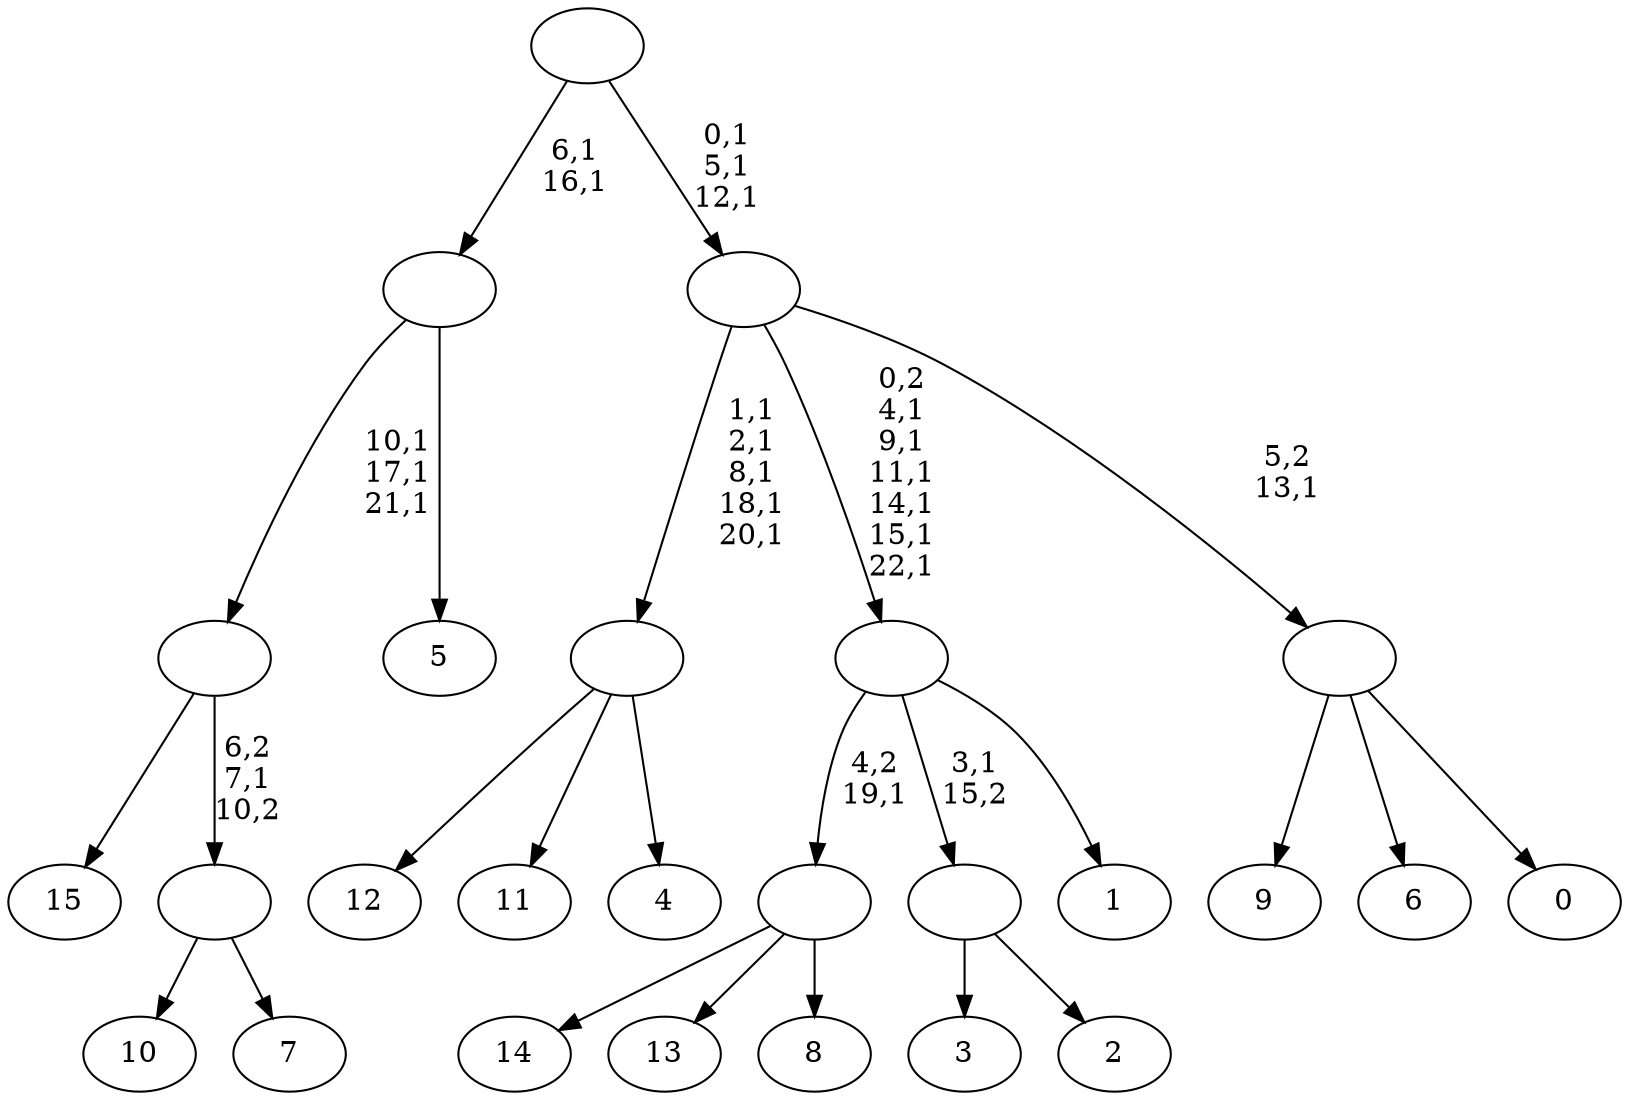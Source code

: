 digraph T {
	39 [label="15"]
	38 [label="14"]
	37 [label="13"]
	36 [label="12"]
	35 [label="11"]
	34 [label="10"]
	33 [label="9"]
	32 [label="8"]
	31 [label=""]
	30 [label="7"]
	29 [label=""]
	28 [label=""]
	25 [label="6"]
	24 [label="5"]
	23 [label=""]
	21 [label="4"]
	20 [label=""]
	15 [label="3"]
	14 [label="2"]
	13 [label=""]
	12 [label="1"]
	11 [label=""]
	5 [label="0"]
	4 [label=""]
	3 [label=""]
	0 [label=""]
	31 -> 38 [label=""]
	31 -> 37 [label=""]
	31 -> 32 [label=""]
	29 -> 34 [label=""]
	29 -> 30 [label=""]
	28 -> 39 [label=""]
	28 -> 29 [label="6,2\n7,1\n10,2"]
	23 -> 28 [label="10,1\n17,1\n21,1"]
	23 -> 24 [label=""]
	20 -> 36 [label=""]
	20 -> 35 [label=""]
	20 -> 21 [label=""]
	13 -> 15 [label=""]
	13 -> 14 [label=""]
	11 -> 31 [label="4,2\n19,1"]
	11 -> 13 [label="3,1\n15,2"]
	11 -> 12 [label=""]
	4 -> 33 [label=""]
	4 -> 25 [label=""]
	4 -> 5 [label=""]
	3 -> 11 [label="0,2\n4,1\n9,1\n11,1\n14,1\n15,1\n22,1"]
	3 -> 20 [label="1,1\n2,1\n8,1\n18,1\n20,1"]
	3 -> 4 [label="5,2\n13,1"]
	0 -> 3 [label="0,1\n5,1\n12,1"]
	0 -> 23 [label="6,1\n16,1"]
}
